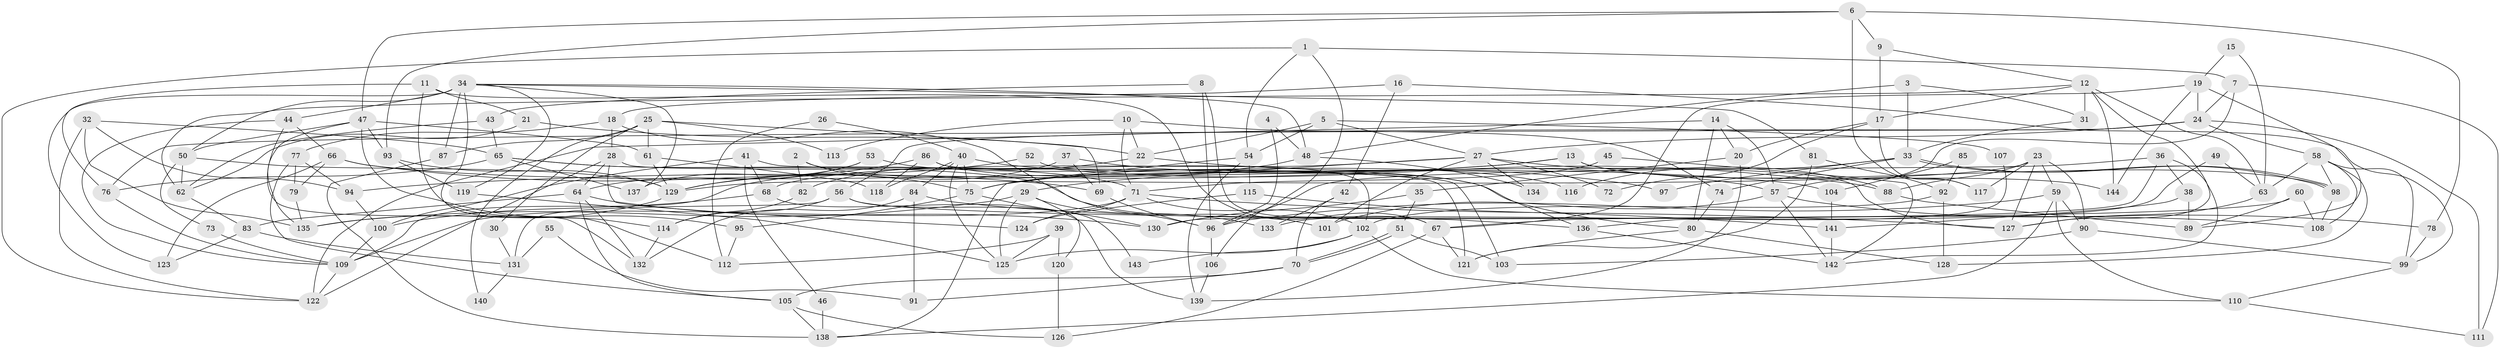 // coarse degree distribution, {7: 0.11, 6: 0.13, 3: 0.18, 5: 0.15, 4: 0.18, 2: 0.14, 9: 0.03, 8: 0.05, 10: 0.01, 11: 0.01, 12: 0.01}
// Generated by graph-tools (version 1.1) at 2025/24/03/03/25 07:24:02]
// undirected, 144 vertices, 288 edges
graph export_dot {
graph [start="1"]
  node [color=gray90,style=filled];
  1;
  2;
  3;
  4;
  5;
  6;
  7;
  8;
  9;
  10;
  11;
  12;
  13;
  14;
  15;
  16;
  17;
  18;
  19;
  20;
  21;
  22;
  23;
  24;
  25;
  26;
  27;
  28;
  29;
  30;
  31;
  32;
  33;
  34;
  35;
  36;
  37;
  38;
  39;
  40;
  41;
  42;
  43;
  44;
  45;
  46;
  47;
  48;
  49;
  50;
  51;
  52;
  53;
  54;
  55;
  56;
  57;
  58;
  59;
  60;
  61;
  62;
  63;
  64;
  65;
  66;
  67;
  68;
  69;
  70;
  71;
  72;
  73;
  74;
  75;
  76;
  77;
  78;
  79;
  80;
  81;
  82;
  83;
  84;
  85;
  86;
  87;
  88;
  89;
  90;
  91;
  92;
  93;
  94;
  95;
  96;
  97;
  98;
  99;
  100;
  101;
  102;
  103;
  104;
  105;
  106;
  107;
  108;
  109;
  110;
  111;
  112;
  113;
  114;
  115;
  116;
  117;
  118;
  119;
  120;
  121;
  122;
  123;
  124;
  125;
  126;
  127;
  128;
  129;
  130;
  131;
  132;
  133;
  134;
  135;
  136;
  137;
  138;
  139;
  140;
  141;
  142;
  143;
  144;
  1 -- 122;
  1 -- 106;
  1 -- 7;
  1 -- 54;
  2 -- 75;
  2 -- 82;
  2 -- 80;
  3 -- 31;
  3 -- 48;
  3 -- 33;
  4 -- 96;
  4 -- 48;
  5 -- 27;
  5 -- 54;
  5 -- 22;
  5 -- 107;
  6 -- 47;
  6 -- 117;
  6 -- 9;
  6 -- 78;
  6 -- 93;
  7 -- 24;
  7 -- 57;
  7 -- 111;
  8 -- 43;
  8 -- 67;
  8 -- 96;
  9 -- 17;
  9 -- 12;
  10 -- 71;
  10 -- 22;
  10 -- 74;
  10 -- 113;
  11 -- 67;
  11 -- 76;
  11 -- 21;
  11 -- 114;
  12 -- 127;
  12 -- 17;
  12 -- 31;
  12 -- 62;
  12 -- 63;
  12 -- 144;
  13 -- 94;
  13 -- 98;
  13 -- 75;
  13 -- 144;
  14 -- 80;
  14 -- 57;
  14 -- 20;
  14 -- 122;
  15 -- 19;
  15 -- 63;
  16 -- 99;
  16 -- 18;
  16 -- 42;
  17 -- 20;
  17 -- 72;
  17 -- 117;
  18 -- 96;
  18 -- 28;
  18 -- 77;
  19 -- 144;
  19 -- 67;
  19 -- 24;
  19 -- 89;
  20 -- 35;
  20 -- 139;
  21 -- 62;
  21 -- 22;
  22 -- 57;
  22 -- 82;
  23 -- 129;
  23 -- 90;
  23 -- 59;
  23 -- 88;
  23 -- 117;
  23 -- 127;
  24 -- 111;
  24 -- 27;
  24 -- 56;
  24 -- 58;
  24 -- 76;
  25 -- 61;
  25 -- 87;
  25 -- 30;
  25 -- 69;
  25 -- 113;
  25 -- 140;
  26 -- 40;
  26 -- 112;
  27 -- 29;
  27 -- 68;
  27 -- 72;
  27 -- 88;
  27 -- 101;
  27 -- 134;
  28 -- 64;
  28 -- 121;
  28 -- 122;
  28 -- 124;
  29 -- 125;
  29 -- 135;
  29 -- 120;
  29 -- 133;
  30 -- 131;
  31 -- 33;
  32 -- 122;
  32 -- 65;
  32 -- 94;
  32 -- 135;
  33 -- 98;
  33 -- 98;
  33 -- 74;
  33 -- 97;
  33 -- 116;
  34 -- 123;
  34 -- 119;
  34 -- 44;
  34 -- 48;
  34 -- 50;
  34 -- 81;
  34 -- 87;
  34 -- 112;
  34 -- 137;
  35 -- 130;
  35 -- 51;
  36 -- 142;
  36 -- 96;
  36 -- 38;
  36 -- 130;
  37 -- 109;
  37 -- 69;
  37 -- 97;
  38 -- 89;
  38 -- 141;
  39 -- 125;
  39 -- 112;
  39 -- 120;
  40 -- 88;
  40 -- 84;
  40 -- 75;
  40 -- 118;
  40 -- 125;
  41 -- 68;
  41 -- 100;
  41 -- 46;
  41 -- 103;
  42 -- 70;
  42 -- 133;
  43 -- 62;
  43 -- 65;
  44 -- 109;
  44 -- 66;
  44 -- 132;
  45 -- 71;
  45 -- 142;
  46 -- 138;
  47 -- 61;
  47 -- 93;
  47 -- 50;
  47 -- 95;
  47 -- 135;
  48 -- 75;
  48 -- 134;
  49 -- 133;
  49 -- 63;
  50 -- 62;
  50 -- 73;
  50 -- 129;
  51 -- 103;
  51 -- 70;
  51 -- 70;
  52 -- 129;
  52 -- 127;
  53 -- 64;
  53 -- 137;
  53 -- 116;
  54 -- 138;
  54 -- 115;
  54 -- 139;
  55 -- 131;
  55 -- 91;
  56 -- 136;
  56 -- 114;
  56 -- 131;
  56 -- 143;
  57 -- 78;
  57 -- 101;
  57 -- 142;
  58 -- 128;
  58 -- 63;
  58 -- 98;
  58 -- 99;
  58 -- 108;
  59 -- 96;
  59 -- 90;
  59 -- 110;
  59 -- 138;
  60 -- 89;
  60 -- 108;
  60 -- 67;
  61 -- 118;
  61 -- 129;
  62 -- 83;
  63 -- 127;
  64 -- 132;
  64 -- 130;
  64 -- 83;
  64 -- 105;
  65 -- 71;
  65 -- 101;
  65 -- 76;
  65 -- 137;
  66 -- 79;
  66 -- 69;
  66 -- 104;
  66 -- 123;
  67 -- 126;
  67 -- 121;
  68 -- 139;
  68 -- 100;
  69 -- 96;
  70 -- 105;
  70 -- 91;
  71 -- 127;
  71 -- 109;
  71 -- 102;
  71 -- 124;
  73 -- 109;
  74 -- 80;
  75 -- 95;
  75 -- 130;
  76 -- 109;
  77 -- 94;
  77 -- 79;
  77 -- 105;
  78 -- 99;
  79 -- 135;
  80 -- 121;
  80 -- 128;
  81 -- 121;
  81 -- 92;
  82 -- 114;
  83 -- 123;
  83 -- 131;
  84 -- 132;
  84 -- 108;
  84 -- 91;
  85 -- 104;
  85 -- 92;
  86 -- 129;
  86 -- 102;
  86 -- 118;
  86 -- 136;
  87 -- 138;
  88 -- 89;
  90 -- 99;
  90 -- 103;
  92 -- 102;
  92 -- 128;
  93 -- 129;
  93 -- 119;
  94 -- 100;
  95 -- 112;
  96 -- 106;
  98 -- 108;
  99 -- 110;
  100 -- 109;
  102 -- 110;
  102 -- 125;
  102 -- 143;
  104 -- 141;
  105 -- 126;
  105 -- 138;
  106 -- 139;
  107 -- 136;
  109 -- 122;
  110 -- 111;
  114 -- 132;
  115 -- 124;
  115 -- 141;
  119 -- 125;
  120 -- 126;
  129 -- 135;
  131 -- 140;
  136 -- 142;
  141 -- 142;
}
